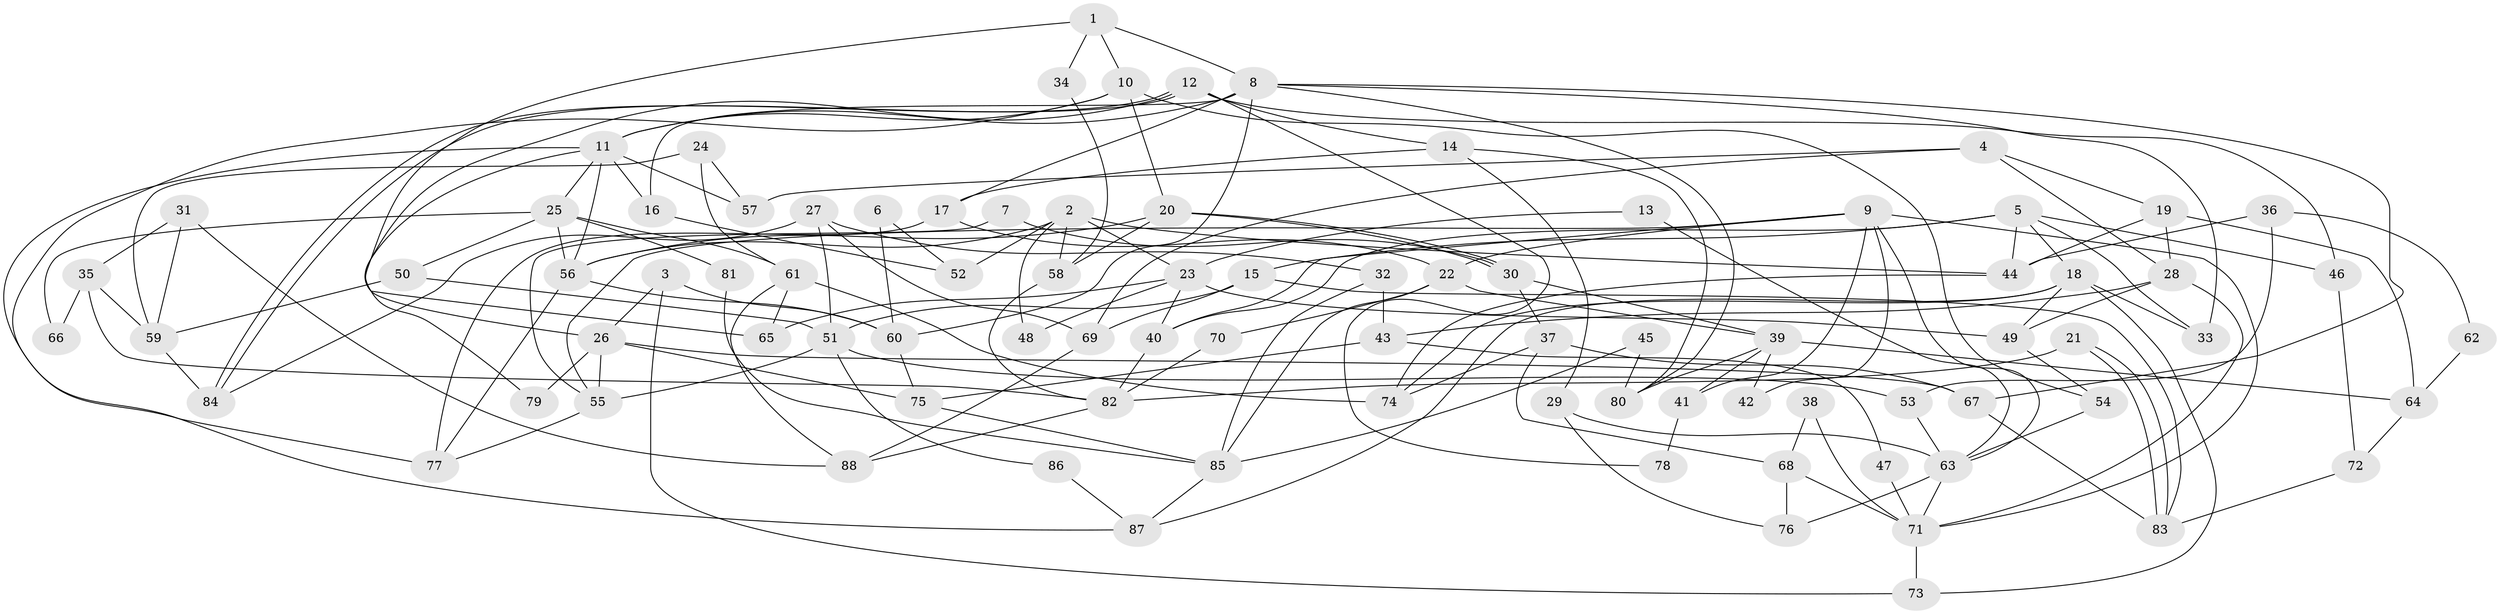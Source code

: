 // Generated by graph-tools (version 1.1) at 2025/26/03/09/25 03:26:17]
// undirected, 88 vertices, 176 edges
graph export_dot {
graph [start="1"]
  node [color=gray90,style=filled];
  1;
  2;
  3;
  4;
  5;
  6;
  7;
  8;
  9;
  10;
  11;
  12;
  13;
  14;
  15;
  16;
  17;
  18;
  19;
  20;
  21;
  22;
  23;
  24;
  25;
  26;
  27;
  28;
  29;
  30;
  31;
  32;
  33;
  34;
  35;
  36;
  37;
  38;
  39;
  40;
  41;
  42;
  43;
  44;
  45;
  46;
  47;
  48;
  49;
  50;
  51;
  52;
  53;
  54;
  55;
  56;
  57;
  58;
  59;
  60;
  61;
  62;
  63;
  64;
  65;
  66;
  67;
  68;
  69;
  70;
  71;
  72;
  73;
  74;
  75;
  76;
  77;
  78;
  79;
  80;
  81;
  82;
  83;
  84;
  85;
  86;
  87;
  88;
  1 -- 10;
  1 -- 8;
  1 -- 34;
  1 -- 65;
  2 -- 23;
  2 -- 44;
  2 -- 48;
  2 -- 52;
  2 -- 56;
  2 -- 58;
  3 -- 60;
  3 -- 26;
  3 -- 73;
  4 -- 19;
  4 -- 28;
  4 -- 57;
  4 -- 69;
  5 -- 18;
  5 -- 33;
  5 -- 15;
  5 -- 40;
  5 -- 44;
  5 -- 46;
  6 -- 52;
  6 -- 60;
  7 -- 30;
  7 -- 55;
  8 -- 17;
  8 -- 60;
  8 -- 11;
  8 -- 16;
  8 -- 33;
  8 -- 67;
  8 -- 80;
  9 -- 40;
  9 -- 71;
  9 -- 22;
  9 -- 41;
  9 -- 42;
  9 -- 55;
  9 -- 63;
  10 -- 20;
  10 -- 11;
  10 -- 54;
  10 -- 77;
  11 -- 57;
  11 -- 16;
  11 -- 25;
  11 -- 56;
  11 -- 79;
  11 -- 87;
  12 -- 26;
  12 -- 84;
  12 -- 84;
  12 -- 14;
  12 -- 46;
  12 -- 78;
  13 -- 63;
  13 -- 23;
  14 -- 17;
  14 -- 29;
  14 -- 80;
  15 -- 83;
  15 -- 51;
  15 -- 69;
  16 -- 52;
  17 -- 77;
  17 -- 22;
  18 -- 49;
  18 -- 87;
  18 -- 33;
  18 -- 73;
  18 -- 74;
  19 -- 64;
  19 -- 44;
  19 -- 28;
  20 -- 30;
  20 -- 30;
  20 -- 56;
  20 -- 58;
  21 -- 82;
  21 -- 83;
  21 -- 83;
  22 -- 39;
  22 -- 70;
  22 -- 85;
  23 -- 65;
  23 -- 40;
  23 -- 48;
  23 -- 49;
  24 -- 59;
  24 -- 61;
  24 -- 57;
  25 -- 56;
  25 -- 50;
  25 -- 61;
  25 -- 66;
  25 -- 81;
  26 -- 67;
  26 -- 55;
  26 -- 75;
  26 -- 79;
  27 -- 51;
  27 -- 69;
  27 -- 32;
  27 -- 84;
  28 -- 49;
  28 -- 43;
  28 -- 71;
  29 -- 63;
  29 -- 76;
  30 -- 37;
  30 -- 39;
  31 -- 59;
  31 -- 35;
  31 -- 88;
  32 -- 43;
  32 -- 85;
  34 -- 58;
  35 -- 82;
  35 -- 59;
  35 -- 66;
  36 -- 53;
  36 -- 44;
  36 -- 62;
  37 -- 68;
  37 -- 74;
  37 -- 67;
  38 -- 68;
  38 -- 71;
  39 -- 80;
  39 -- 41;
  39 -- 42;
  39 -- 64;
  40 -- 82;
  41 -- 78;
  43 -- 75;
  43 -- 47;
  44 -- 74;
  45 -- 85;
  45 -- 80;
  46 -- 72;
  47 -- 71;
  49 -- 54;
  50 -- 51;
  50 -- 59;
  51 -- 55;
  51 -- 53;
  51 -- 86;
  53 -- 63;
  54 -- 63;
  55 -- 77;
  56 -- 60;
  56 -- 77;
  58 -- 82;
  59 -- 84;
  60 -- 75;
  61 -- 88;
  61 -- 65;
  61 -- 74;
  62 -- 64;
  63 -- 71;
  63 -- 76;
  64 -- 72;
  67 -- 83;
  68 -- 71;
  68 -- 76;
  69 -- 88;
  70 -- 82;
  71 -- 73;
  72 -- 83;
  75 -- 85;
  81 -- 85;
  82 -- 88;
  85 -- 87;
  86 -- 87;
}
